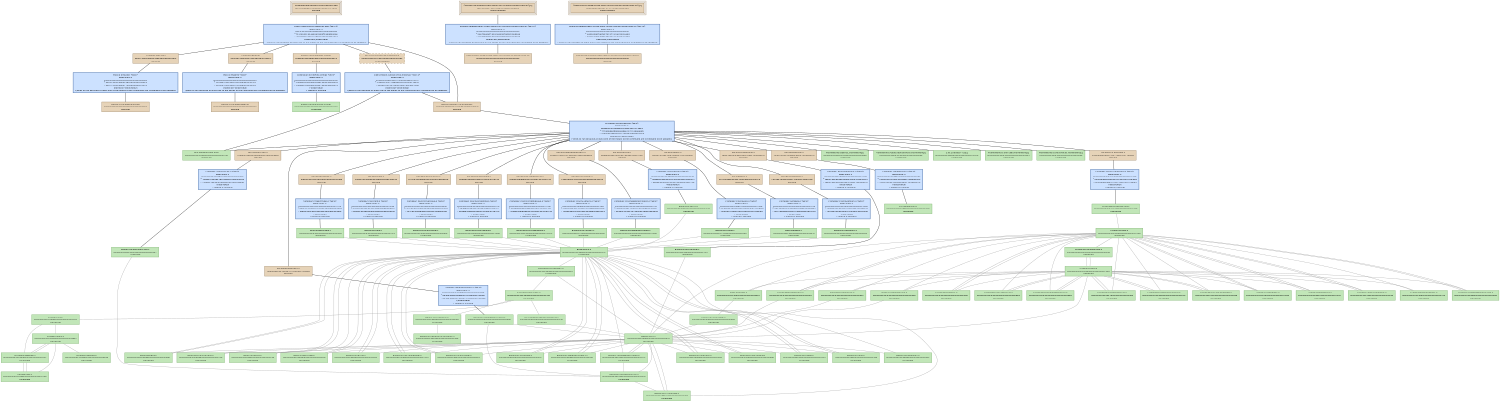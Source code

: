 digraph GetSecsTick {
   size = "10.000000,8.500000";
   concentrate = false;

   node [ shape = box, style = filled, color = "0.3 0.5 0.6", fillcolor = "0.3 0.2 0.9", fontname = "Monaco", fontsize = "9" ];
   n00001 [ label = "Development/GetSecsTick.mexmac.app\na81b45fa6ae01cafcb381e8504791853\nMissing", color = "0.1 0.5 0.5", fillcolor = "0.1 0.2 0.9", peripheries = 3 ];
   n00002 [ label = "Contents/Info.plist\n8e0714f26589ed77fb29bc889827ef55\nMissing", color = "0.1 0.5 0.5", fillcolor = "0.1 0.2 0.9" ];
   n00003 [ label = "GetSecsTick.build/Info.plist\n00000000000000000000000000000000\nMissing", color = "0.1 0.5 0.5", fillcolor = "0.1 0.2 0.9" ];
   n00004 [ label = "Contents/PkgInfo\n2505f8156f299061f593d64fc0c4225c\nMissing", color = "0.1 0.5 0.5", fillcolor = "0.1 0.2 0.9" ];
   n00005 [ label = "GetSecsTick.build/PkgInfo\n00000000000000000000000000000000\nMissing", color = "0.1 0.5 0.5", fillcolor = "0.1 0.2 0.9" ];
   n00006 [ label = "English.lproj/InfoPlist.strings\nc98eb8786b3dbf28b9f1ae9638689e73\nMissing", color = "0.1 0.5 0.5", fillcolor = "0.1 0.2 0.9" ];
   n00007 [ label = "English.lproj/InfoPlist.strings\n00000000434c45840000000000000228\nUpToDate" ];
   n00008 [ label = "ppc/PsychError.o\naabb8302e55f655a57849a52f442f13e\nMissing", color = "0.1 0.5 0.5", fillcolor = "0.1 0.2 0.9" ];
   n00009 [ label = "Base/PsychError.c\n00000000434c4585000000000000563d\nUpToDate" ];
   n00010 [ label = "ppc/PsychRegisterProject.o\n293e0c749247913acba07df8c0a8aea3\nMissing", color = "0.1 0.5 0.5", fillcolor = "0.1 0.2 0.9" ];
   n00011 [ label = "Base/PsychRegisterProject.c\n00000000434c458500000000000012e6\nUpToDate" ];
   n00012 [ label = "ppc/PsychHelp.o\n25e3e741db270af7acee375d1238ef01\nMissing", color = "0.1 0.5 0.5", fillcolor = "0.1 0.2 0.9" ];
   n00013 [ label = "Base/PsychHelp.c\n00000000434c811d00000000000005b8\nUpToDate" ];
   n00014 [ label = "ppc/MiniBox.o\n0e1786fe866940610fa289f064d781c8\nMissing", color = "0.1 0.5 0.5", fillcolor = "0.1 0.2 0.9" ];
   n00015 [ label = "Base/MiniBox.c\n00000000434c45850000000000000f4f\nUpToDate" ];
   n00016 [ label = "ppc/PsychMemory.o\n1e74b818280930f41f1ea95c35df1096\nMissing", color = "0.1 0.5 0.5", fillcolor = "0.1 0.2 0.9" ];
   n00017 [ label = "Base/PsychMemory.c\n00000000434ca96200000000000003a4\nUpToDate" ];
   n00018 [ label = "ppc/ProjectTable.o\nedec6236ca0c5b55af22ecebd76938fa\nMissing", color = "0.1 0.5 0.5", fillcolor = "0.1 0.2 0.9" ];
   n00019 [ label = "Base/ProjectTable.c\n00000000434c4585000000000000023a\nUpToDate" ];
   n00020 [ label = "ppc/PsychInit.o\n34aab1e02d082d032db9309fdc49ec25\nMissing", color = "0.1 0.5 0.5", fillcolor = "0.1 0.2 0.9" ];
   n00021 [ label = "Base/PsychInit.c\n00000000434c45850000000000000759\nUpToDate" ];
   n00022 [ label = "ppc/PsychTimeGlue.o\nd80a1ea593ceec69e378a4c76a93bd7b\nMissing", color = "0.1 0.5 0.5", fillcolor = "0.1 0.2 0.9" ];
   n00023 [ label = "Base/PsychTimeGlue.c\n000000004355ef98000000000000157f\nUpToDate" ];
   n00024 [ label = "ppc/GetSecsTick.o\n10dd031b8383f0b0d06f0e188595aeac\nMissing", color = "0.1 0.5 0.5", fillcolor = "0.1 0.2 0.9" ];
   n00025 [ label = "GetSecsTick/GetSecsTick.c\n00000000434c458500000000000002e7\nUpToDate" ];
   n00026 [ label = "ppc/RegisterProject.o\n6846a4a6238165db75722e2e2512b0ae\nMissing", color = "0.1 0.5 0.5", fillcolor = "0.1 0.2 0.9" ];
   n00027 [ label = "GetSecsTick/RegisterProject.c\n00000000434c458500000000000004b0\nUpToDate" ];
   n00028 [ label = "ppc/MODULEVersion.o\n5292d082bfbd4110477a6976077ddaf4\nMissing", color = "0.1 0.5 0.5", fillcolor = "0.1 0.2 0.9" ];
   n00029 [ label = "Screen/MODULEVersion.c\n000000004354a112000000000000124e\nUpToDate" ];
   n00030 [ label = "ppc/PsychStructGlue.o\nc31cdc7b5fde9f0639cb4970bb685f3f\nMissing", color = "0.1 0.5 0.5", fillcolor = "0.1 0.2 0.9" ];
   n00031 [ label = "Base/PsychStructGlue.c\n00000000434c45850000000000002bb8\nUpToDate" ];
   n00032 [ label = "ppc/PsychVersioning.o\n3fcfdfb78eba3b7eb07972f9c910d150\nMissing", color = "0.1 0.5 0.5", fillcolor = "0.1 0.2 0.9" ];
   n00033 [ label = "Base/PsychVersioning.c\n000000004355688200000000000014ee\nUpToDate" ];
   n00034 [ label = "ppc/PsychScriptingGlue.o\n47ef88f7ddbd86967030dcc3a47d017d\nMissing", color = "0.1 0.5 0.5", fillcolor = "0.1 0.2 0.9" ];
   n00035 [ label = "Base/PsychScriptingGlue.c\n00000000434c458500000000000105c5\nUpToDate" ];
   n00036 [ label = "ppc/mexversion.o\n743fb76030700846cdb5fc16fda30016\nMissing", color = "0.1 0.5 0.5", fillcolor = "0.1 0.2 0.9" ];
   n00037 [ label = "src/mexversion.c\n000000004332d94600000000000002d2\nUpToDate" ];
   n00038 [ label = "ppc/PsychAuthors.o\n19ea5db50443239a558a9fbd7bf36553\nMissing", color = "0.1 0.5 0.5", fillcolor = "0.1 0.2 0.9" ];
   n00039 [ label = "Base/PsychAuthors.c\n00000000434c81430000000000000d3b\nUpToDate" ];
   n00040 [ label = "MacOS/GetSecsTick.mexmac\n3c805ec5ee00832118ce4258ea41935b\nMissing", color = "0.1 0.5 0.5", fillcolor = "0.1 0.2 0.9" ];
   n00041 [ label = "Frameworks/OpenGL.framework[C]\n00000000434ac55900000000000000ee\nUpToDate" ];
   n00042 [ label = "Frameworks/ApplicationServices.framework[C]\n00000000434ac53300000000000000ee\nUpToDate" ];
   n00043 [ label = "2.95.2/libstdc++.a[C]\n00000000434abb590000000000075c68\nUpToDate" ];
   n00044 [ label = "Frameworks/CoreAudio.framework[C]\n00000000434ac55b00000000000000cc\nUpToDate" ];
   n00045 [ label = "Frameworks/CoreServices.framework[C]\n00000000434ac53600000000000000ee\nUpToDate" ];
   n00046 [ label = "mac/mexFunction.map\n000000004332d946000000000000012e\nUpToDate" ];
   n00047 [ label = "<GetSecsTick.build/Script-2FD6160107306667008DA6B4.sh>[A]\n2a07b94dcf193914b69978d3d100b30e\nDepsUpdated", color = "0.1 0.5 0.5", fillcolor = "0.1 0.2 0.9", peripheries = 3 ];
   n00048 [ label = "GetSecsTick.build/Script-2FD6160107306667008DA6B4.sh\n00000000000000000000000000000000\nMissing", color = "0.1 0.5 0.5", fillcolor = "0.1 0.2 0.9" ];
   n00049 [ label = "<GetSecsTick.build/Script-2FD6160207306667008DA6B4.sh>[A]\n4820528b7abf4279197131a01b5c648d\nDepsUpdated", color = "0.1 0.5 0.5", fillcolor = "0.1 0.2 0.9", peripheries = 3 ];
   n00050 [ label = "GetSecsTick.build/Script-2FD6160207306667008DA6B4.sh\n00000000000000000000000000000000\nMissing", color = "0.1 0.5 0.5", fillcolor = "0.1 0.2 0.9" ];
   n00051 [ label = "<MacOS/GetSecsTick.mexmac>\n060bccf0fc2915ea478d67bf03607ad4\nDepsUpdated", color = "0.1 0.5 0.5", fillcolor = "0.1 0.2 0.9", style = "filled,dashed" ];
   n00052 [ label = "Base/Psych.h\n00000000435548b60000000000000410\nUpToDate" ];
   n00053 [ label = "Base/Psych.h\n00000000435548b60000000000000410\nUpToDate" ];
   n00054 [ label = "GetSecsTick/GetSecsTick.h\n00000000434c4585000000000000020b\nUpToDate" ];
   n00055 [ label = "Screen/Screen.h\n000000004355f28e00000000000012e0\nUpToDate" ];
   n00056 [ label = "Base/PsychConstants.h\n00000000435548d4000000000000080d\nUpToDate" ];
   n00057 [ label = "Base/MiniBox.h\n00000000435548d400000000000004d6\nUpToDate" ];
   n00058 [ label = "Base/ProjectTable.h\n00000000435548d400000000000002f6\nUpToDate" ];
   n00059 [ label = "Base/PsychError.h\n00000000435548d40000000000001fe7\nUpToDate" ];
   n00060 [ label = "Base/PsychScriptingGlue.h\n00000000435548f30000000000001a37\nUpToDate" ];
   n00061 [ label = "Base/PsychStructGlue.h\n000000004355496c0000000000000bcc\nUpToDate" ];
   n00062 [ label = "Base/PsychCellGlue.h\n00000000434c458500000000000005c5\nUpToDate" ];
   n00063 [ label = "Base/PsychRegisterProject.h\n00000000435548d400000000000003f1\nUpToDate" ];
   n00064 [ label = "Base/PsychAuthors.h\n00000000435548d400000000000005e9\nUpToDate" ];
   n00065 [ label = "Base/PsychVersioning.h\n00000000435548f300000000000004dd\nUpToDate" ];
   n00066 [ label = "Base/PsychHelp.h\n00000000434c45850000000000000357\nUpToDate" ];
   n00067 [ label = "Base/PsychInit.h\n00000000435548f300000000000002db\nUpToDate" ];
   n00068 [ label = "Base/PsychMemory.h\n00000000435548d40000000000000473\nUpToDate" ];
   n00069 [ label = "Base/PsychTimeGlue.h\n000000004355ef010000000000000483\nUpToDate" ];
   n00070 [ label = "Base/PsychInstrument.h\n00000000435548d400000000000001a8\nUpToDate" ];
   n00071 [ label = "GetSecsTick/RegisterProject.h\n00000000434c45850000000000000313\nUpToDate" ];
   n00072 [ label = "Base/TimeLists.h\n00000000435548f300000000000002a9\nUpToDate" ];
   n00073 [ label = "Base/PsychIncludes.h\n00000000435548d4000000000000074c\nUpToDate" ];
   n00074 [ label = "Base/PsychPlatform.h\n00000000435548d40000000000000589\nUpToDate" ];
   n00075 [ label = "include/mex.h\n000000004332d9460000000000003742\nUpToDate" ];
   n00076 [ label = "OS9ToolboxFragments/Events.h\n00000000434c45850000000000000236\nUpToDate" ];
   n00077 [ label = "Base/PsychPlatformConstants.h\n000000004355492f000000000000070e\nUpToDate" ];
   n00078 [ label = "include/matrix.h\n000000004332d9460000000000009ff2\nUpToDate" ];
   n00079 [ label = "include/mwdebug.h\n000000004332d9460000000000002b3c\nUpToDate" ];
   n00080 [ label = "include/tmwtypes.h\n000000004332d946000000000000458d\nUpToDate" ];
   n00081 [ label = "include/mat.h\n000000004332d94600000000000023ab\nUpToDate" ];
   n00082 [ label = "Screen/PsychRects.h\n00000000434c458500000000000005d5\nUpToDate" ];
   n00083 [ label = "Screen/ScreenTypes.h\n00000000434c458500000000000013b6\nUpToDate" ];
   n00084 [ label = "Screen/PsychVideoGlue.h\n00000000434c458500000000000005d4\nUpToDate" ];
   n00085 [ label = "Screen/PsychScreenGlue.h\n00000000434c45850000000000000d6d\nUpToDate" ];
   n00086 [ label = "Screen/PsychWindowTextGlue.h\n00000000434c458500000000000008ee\nUpToDate" ];
   n00087 [ label = "Screen/WindowBank.h\n000000004355e68c0000000000001b31\nUpToDate" ];
   n00088 [ label = "Screen/PsychWindowGlue.h\n000000004355e21f0000000000000a66\nUpToDate" ];
   n00089 [ label = "Screen/PsychTextureSupport.h\n000000004355a03b0000000000000370\nUpToDate" ];
   n00090 [ label = "Screen/PsychAlphaBlending.h\n00000000434c458500000000000004fb\nUpToDate" ];
   n00091 [ label = "Screen/ScreenArguments.h\n00000000434c45850000000000000ca3\nUpToDate" ];
   n00092 [ label = "Screen/RegisterProject.h\n00000000434c45850000000000000284\nUpToDate" ];
   n00093 [ label = "Screen/WindowHelpers.h\n00000000434c45850000000000000773\nUpToDate" ];
   n00094 [ label = "Fonts/PsychFontGlue.h\n00000000434c45850000000000000e47\nUpToDate" ];
   n00095 [ label = "Fonts/ScreenFontGlue.h\n00000000434c45850000000000000260\nUpToDate" ];
   n00096 [ label = "Fonts/FontInfo.h\n00000000434c45850000000000000ef4\nUpToDate" ];
   n00097 [ label = "Screen/ScreenPreferenceState.h\n000000004355d9f300000000000006ba\nUpToDate" ];
   n00098 [ label = "Screen/Screen.h\n000000004355f28e00000000000012e0\nUpToDate" ];
   n00099 [ label = "Fonts/PsychFontGlue.h\n00000000434c45850000000000000e47\nUpToDate" ];

   node [ shape = box, style = "filled,bold", color = "0.7 0.5 0.7", fillcolor = "0.7 0.2 1.0", fontname = "Monaco", fontsize = "9" ];
   c00001 [ label = "PBXCp Info.plist <wt:0>\nwaitCount: 0\n00000000000000000000000000000000\n^ 8e0714f26589ed77fb29bc889827ef55\n= 8e0714f26589ed77fb29bc889827ef55\nIndirectlyNeedsToRun\nNeeds to run because at least one of the inputs to the command are scheduled to be updated.", color = "0.6 0.5 0.7", fillcolor = "0.6 0.2 1.0" ];
   c00002 [ label = "PBXCp PkgInfo <wt:0>\nwaitCount: 0\n00000000000000000000000000000000\n^ 2505f8156f299061f593d64fc0c4225c\n= 2505f8156f299061f593d64fc0c4225c\nIndirectlyNeedsToRun\nNeeds to run because at least one of the inputs to the command are scheduled to be updated.", color = "0.6 0.5 0.7", fillcolor = "0.6 0.2 1.0" ];
   c00003 [ label = "CpResource InfoPlist.strings <wt:4>\nwaitCount: 0\n00000000000000000000000000000000\n^ c98eb8786b3dbf28b9f1ae9638689e73\n= c98eb8786b3dbf28b9f1ae9638689e73\nNeedsToRun\n1 output is missing", color = "0.6 0.5 0.7", fillcolor = "0.6 0.2 1.0" ];
   c00004 [ label = "CompileC PsychError.o <wt:6>\nwaitCount: 0\n000000004355492f0000000000004529\n^ aabb8302a60a2c7557849a52f442b417\n= aabb8302e55f655a57849a52f442f13e\nNeedsToRun\n1 output is missing", color = "0.6 0.5 0.7", fillcolor = "0.6 0.2 1.0" ];
   c00005 [ label = "CompileC PsychRegisterProject.o <wt:6>\nwaitCount: 0\n000000004355492f00000000000001f2\n^ 293e0c74d112d815cba07df8c0a8af51\n= 293e0c749247913acba07df8c0a8aea3\nNeedsToRun\n1 output is missing", color = "0.6 0.5 0.7", fillcolor = "0.6 0.2 1.0" ];
   c00006 [ label = "CompileC PsychHelp.o <wt:6>\nwaitCount: 0\n0000000043558db700000000000016ac\n^ 25e3e74198728740acee375d1238f9ad\n= 25e3e741db270af7acee375d1238ef01\nNeedsToRun\n1 output is missing", color = "0.6 0.5 0.7", fillcolor = "0.6 0.2 1.0" ];
   c00007 [ label = "CompileC MiniBox.o <wt:6>\nwaitCount: 0\n000000004355492f0000000000001c5b\n^ 0e1786fec53c094e0fa289f064d79d93\n= 0e1786fe866940610fa289f064d781c8\nNeedsToRun\n1 output is missing", color = "0.6 0.5 0.7", fillcolor = "0.6 0.2 1.0" ];
   c00008 [ label = "CompileC PsychMemory.o <wt:6>\nwaitCount: 0\n000000004355a5c800000000000010b0\n^ 1e74b8186b5c953c1f1ea95c35df0026\n= 1e74b818280930f41f1ea95c35df1096\nNeedsToRun\n1 output is missing", color = "0.6 0.5 0.7", fillcolor = "0.6 0.2 1.0" ];
   c00009 [ label = "CompileC ProjectTable.o <wt:6>\nwaitCount: 0\n000000004355492f000000000000112e\n^ edec62368959127aaf22ecebd76929d4\n= edec6236ca0c5b55af22ecebd76938fa\nNeedsToRun\n1 output is missing", color = "0.6 0.5 0.7", fillcolor = "0.6 0.2 1.0" ];
   c00010 [ label = "CompileC PsychInit.o <wt:6>\nwaitCount: 0\n000000004355492f000000000000144d\n^ 34aab1e06e5d642c2db9309fdc49f868\n= 34aab1e02d082d032db9309fdc49ec25\nNeedsToRun\n1 output is missing", color = "0.6 0.5 0.7", fillcolor = "0.6 0.2 1.0" ];
   c00011 [ label = "CompileC PsychTimeGlue.o <wt:6>\nwaitCount: 0\n000000004355ee4200000000000011b8\n^ d80a1ea5d09b022be378a4c76a93acc3\n= d80a1ea593ceec69e378a4c76a93bd7b\nNeedsToRun\n1 output is missing", color = "0.6 0.5 0.7", fillcolor = "0.6 0.2 1.0" ];
   c00012 [ label = "CompileC GetSecsTick.o <wt:6>\nwaitCount: 0\n000000004355ef01000000000000046f\n^ 10dd031bc0d61fb1d06f0e188595aac3\n= 10dd031b8383f0b0d06f0e188595aeac\nNeedsToRun\n1 output is missing", color = "0.6 0.5 0.7", fillcolor = "0.6 0.2 1.0" ];
   c00013 [ label = "CompileC RegisterProject.o <wt:6>\nwaitCount: 0\n000000004355eedb00000000000006ff\n^ 6846a4a660d48b0075722e2e2512b651\n= 6846a4a6238165db75722e2e2512b0ae\nNeedsToRun\n1 output is missing", color = "0.6 0.5 0.7", fillcolor = "0.6 0.2 1.0" ];
   c00014 [ label = "CompileC MODULEVersion.o <wt:6>\nwaitCount: 0\n000000004354a112000000000000124e\n^ 5292d082fce9e002477a6976077dc8ba\n= 5292d082bfbd4110477a6976077ddaf4\nNeedsToRun\n1 output is missing", color = "0.6 0.5 0.7", fillcolor = "0.6 0.2 1.0" ];
   c00015 [ label = "CompileC PsychStructGlue.o <wt:6>\nwaitCount: 0\n000000004355492f00000000000038ac\n^ c31cdc7b1c8bd62939cb4970bb686793\n= c31cdc7b5fde9f0639cb4970bb685f3f\nNeedsToRun\n1 output is missing", color = "0.6 0.5 0.7", fillcolor = "0.6 0.2 1.0" ];
   c00016 [ label = "CompileC PsychVersioning.o <wt:6>\nwaitCount: 0\n00000000434c642800000000000007fa\n^ 3fcfdfb7cdf65f56b07972f9c910d6aa\n= 3fcfdfb78eba3b7eb07972f9c910d150\nNeedsToRun\n1 output is missing", color = "0.6 0.5 0.7", fillcolor = "0.6 0.2 1.0" ];
   c00017 [ label = "CompileC PsychScriptingGlue.o <wt:6>\nwaitCount: 0\n000000004355492f00000000000116d1\n^ 47ef88f79ee8cfb97030dcc3a47c17ac\n= 47ef88f7ddbd86967030dcc3a47d017d\nNeedsToRun\n1 output is missing", color = "0.6 0.5 0.7", fillcolor = "0.6 0.2 1.0" ];
   c00018 [ label = "CompileC mexversion.o <wt:6>\nwaitCount: 0\n000000004332d94600000000000002d2\n^ 743fb7607342d100cdb5fc16fda302c4\n= 743fb76030700846cdb5fc16fda30016\nNeedsToRun\n1 output is missing", color = "0.6 0.5 0.7", fillcolor = "0.6 0.2 1.0" ];
   c00019 [ label = "CompileC PsychAuthors.o <wt:6>\nwaitCount: 0\n0000000043558de90000000000001e2f\n^ 19ea5db54716ae73558a9fbd7bf37b7c\n= 19ea5db50443239a558a9fbd7bf36553\nNeedsToRun\n1 output is missing", color = "0.6 0.5 0.7", fillcolor = "0.6 0.2 1.0" ];
   c00020 [ label = "Ld GetSecsTick.mexmac <wt:6>\nwaitCount: 0\n4ba98d7351b8ab6cc24f4549e1c13ba3\n^ 7729d3b6bfb8284dda8107110b80a8f8\n= 3c805ec5ee00832118ce4258ea41935b\nIndirectlyNeedsToRun\nNeeds to run because at least one of the inputs to the command are scheduled to be updated.", color = "0.6 0.5 0.7", fillcolor = "0.6 0.2 1.0" ];
   c00021 [ label = "PhaseScriptExecution Script-2FD6160107306667008DA6B4.sh <wt:10>\nwaitCount: 0\n00000000000000000000000000000000\n^ 2a07b94dcf193914b69978d3d100b30e\n= 2a07b94dcf193914b69978d3d100b30e\nIndirectlyNeedsToRun\nNeeds to run because at least one of the inputs to the command are scheduled to be updated.", color = "0.6 0.5 0.7", fillcolor = "0.6 0.2 1.0" ];
   c00022 [ label = "PhaseScriptExecution Script-2FD6160207306667008DA6B4.sh <wt:12>\nwaitCount: 0\n00000000000000000000000000000000\n^ 4820528b7abf4279197131a01b5c648d\n= 4820528b7abf4279197131a01b5c648d\nIndirectlyNeedsToRun\nNeeds to run because at least one of the inputs to the command are scheduled to be updated.", color = "0.6 0.5 0.7", fillcolor = "0.6 0.2 1.0" ];
   c00023 [ label = "EditSymbols GetSecsTick.mexmac <wt:13>\nwaitCount: 0\n3c805ec5ad325a6718ce4258ea419275\n^ 3a8b9235511b4f8d5f4325e7e921e8a1\n= 060bccf0fc2915ea478d67bf03607ad4\nIndirectlyNeedsToRun\nNeeds to run because at least one of the inputs to the command are scheduled to be updated.", color = "0.6 0.5 0.7", fillcolor = "0.6 0.2 1.0" ];
   c00024 [ label = "Touch GetSecsTick.mexmac.app <wt:14>\nwaitCount: 0\n5807c6aa73b454f5e808e1b689aabaf5\n^ f01c83501954485a2330ff338dd3a2a6\n= a81b45fa6ae01cafcb381e8504791853\nIndirectlyNeedsToRun\nNeeds to run because at least one of the inputs to the command are scheduled to be updated.", color = "0.6 0.5 0.7", fillcolor = "0.6 0.2 1.0" ];

   edge [ style = solid, color = black, arrowhead = none, arrowtail = normal ];
   n00001 -> { c00024 };
   n00002 -> { c00001 };
   n00004 -> { c00002 };
   n00006 -> { c00003 };
   n00008 -> { c00004 };
   n00010 -> { c00005 };
   n00012 -> { c00006 };
   n00014 -> { c00007 };
   n00016 -> { c00008 };
   n00018 -> { c00009 };
   n00020 -> { c00010 };
   n00022 -> { c00011 };
   n00024 -> { c00012 };
   n00026 -> { c00013 };
   n00028 -> { c00014 };
   n00030 -> { c00015 };
   n00032 -> { c00016 };
   n00034 -> { c00017 };
   n00036 -> { c00018 };
   n00038 -> { c00019 };
   n00040 -> { c00020 };
   n00047 -> { c00021 };
   n00049 -> { c00022 };
   n00051 -> { c00023 };
   c00001 -> { n00003 };
   c00002 -> { n00005 n00005 };
   c00003 -> { n00007 n00007 };
   c00004 -> { n00009 };
   c00005 -> { n00011 };
   c00006 -> { n00013 };
   c00007 -> { n00015 };
   c00008 -> { n00017 };
   c00009 -> { n00019 };
   c00010 -> { n00021 };
   c00011 -> { n00023 };
   c00012 -> { n00025 };
   c00013 -> { n00027 };
   c00014 -> { n00029 };
   c00015 -> { n00031 };
   c00016 -> { n00033 };
   c00017 -> { n00035 };
   c00018 -> { n00037 };
   c00019 -> { n00039 };
   c00020 -> { n00008 n00010 n00012 n00014 n00016 n00018 n00020 n00022 n00024 n00026 n00028 n00030 n00032 n00034 n00036 n00038 n00041 n00042 n00043 n00044 n00045 n00046 };
   c00021 -> { n00048 };
   c00022 -> { n00050 };
   c00023 -> { n00040 n00046 };
   c00024 -> { n00002 n00004 n00006 n00040 n00051 };

   edge [ style = solid, color = gray60, arrowhead = none, arrowtail = normal ];
   n00009 -> { n00052 };
   n00011 -> { n00052 };
   n00013 -> { n00052 };
   n00015 -> { n00052 };
   n00017 -> { n00052 };
   n00019 -> { n00052 };
   n00021 -> { n00052 };
   n00023 -> { n00053 };
   n00025 -> { n00054 };
   n00027 -> { n00053 n00054 };
   n00029 -> { n00055 };
   n00031 -> { n00052 };
   n00033 -> { n00052 };
   n00035 -> { n00052 };
   n00039 -> { n00052 };
   n00052 -> { n00056 n00057 n00058 n00059 n00060 n00061 n00062 n00063 n00064 n00065 n00066 n00067 n00068 n00069 n00070 n00071 n00072 };
   n00053 -> { n00056 n00057 n00058 n00059 n00060 n00061 n00062 n00063 n00064 n00065 n00066 n00067 n00068 n00069 n00070 n00071 n00072 };
   n00054 -> { n00053 n00069 };
   n00055 -> { n00053 n00082 n00083 n00084 n00085 n00086 n00087 n00088 n00089 n00090 n00091 n00092 n00093 n00094 n00095 n00096 n00097 };
   n00056 -> { n00073 };
   n00057 -> { n00052 };
   n00058 -> { n00052 };
   n00059 -> { n00052 };
   n00060 -> { n00052 };
   n00061 -> { n00052 };
   n00062 -> { n00052 };
   n00063 -> { n00052 };
   n00064 -> { n00052 };
   n00065 -> { n00052 };
   n00066 -> { n00052 };
   n00067 -> { n00052 };
   n00069 -> { n00053 };
   n00070 -> { n00052 };
   n00071 -> { n00053 n00054 };
   n00073 -> { n00074 n00075 n00075 n00076 n00075 };
   n00074 -> { n00077 };
   n00075 -> { n00078 n00078 n00079 };
   n00076 -> { n00053 };
   n00078 -> { n00080 n00079 };
   n00079 -> { n00078 n00081 };
   n00081 -> { n00078 n00079 };
   n00082 -> { n00055 };
   n00083 -> { n00055 };
   n00084 -> { n00098 };
   n00085 -> { n00098 };
   n00086 -> { n00098 };
   n00087 -> { n00055 };
   n00088 -> { n00098 };
   n00089 -> { n00098 };
   n00090 -> { n00098 };
   n00091 -> { n00055 };
   n00092 -> { n00053 n00055 };
   n00094 -> { n00053 };
   n00095 -> { n00053 };
   n00096 -> { n00099 };
   n00097 -> { n00055 };
   n00098 -> { n00053 n00082 n00083 n00084 n00085 n00086 n00087 n00088 n00089 n00090 n00091 n00092 n00093 n00094 n00095 n00096 n00097 };
   n00099 -> { n00053 };
}
